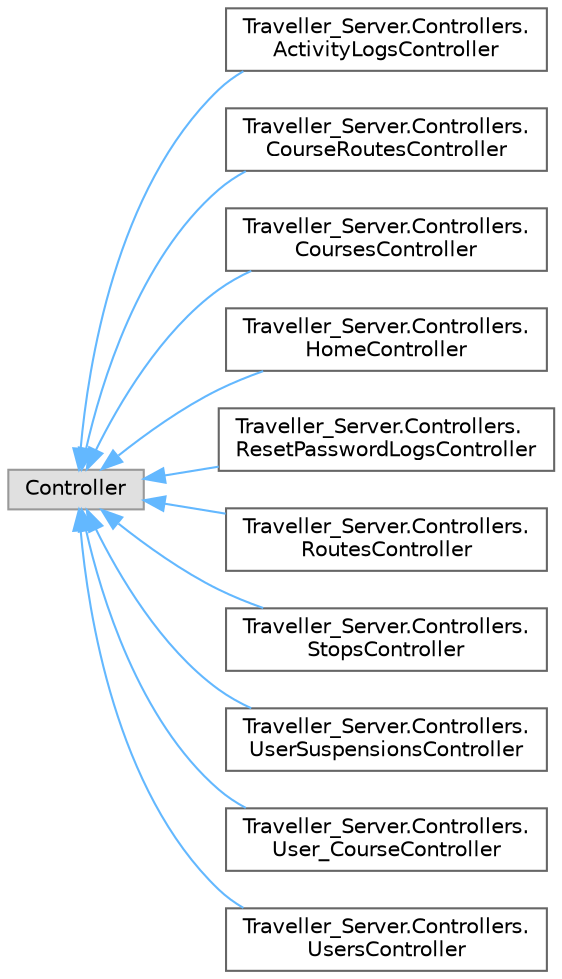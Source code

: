 digraph "Graphical Class Hierarchy"
{
 // LATEX_PDF_SIZE
  bgcolor="transparent";
  edge [fontname=Helvetica,fontsize=10,labelfontname=Helvetica,labelfontsize=10];
  node [fontname=Helvetica,fontsize=10,shape=box,height=0.2,width=0.4];
  rankdir="LR";
  Node0 [label="Controller",height=0.2,width=0.4,color="grey60", fillcolor="#E0E0E0", style="filled",tooltip=" "];
  Node0 -> Node1 [dir="back",color="steelblue1",style="solid"];
  Node1 [label="Traveller_Server.Controllers.\lActivityLogsController",height=0.2,width=0.4,color="grey40", fillcolor="white", style="filled",URL="$class_traveller___server_1_1_controllers_1_1_activity_logs_controller.html",tooltip=" "];
  Node0 -> Node2 [dir="back",color="steelblue1",style="solid"];
  Node2 [label="Traveller_Server.Controllers.\lCourseRoutesController",height=0.2,width=0.4,color="grey40", fillcolor="white", style="filled",URL="$class_traveller___server_1_1_controllers_1_1_course_routes_controller.html",tooltip=" "];
  Node0 -> Node3 [dir="back",color="steelblue1",style="solid"];
  Node3 [label="Traveller_Server.Controllers.\lCoursesController",height=0.2,width=0.4,color="grey40", fillcolor="white", style="filled",URL="$class_traveller___server_1_1_controllers_1_1_courses_controller.html",tooltip=" "];
  Node0 -> Node4 [dir="back",color="steelblue1",style="solid"];
  Node4 [label="Traveller_Server.Controllers.\lHomeController",height=0.2,width=0.4,color="grey40", fillcolor="white", style="filled",URL="$class_traveller___server_1_1_controllers_1_1_home_controller.html",tooltip=" "];
  Node0 -> Node5 [dir="back",color="steelblue1",style="solid"];
  Node5 [label="Traveller_Server.Controllers.\lResetPasswordLogsController",height=0.2,width=0.4,color="grey40", fillcolor="white", style="filled",URL="$class_traveller___server_1_1_controllers_1_1_reset_password_logs_controller.html",tooltip=" "];
  Node0 -> Node6 [dir="back",color="steelblue1",style="solid"];
  Node6 [label="Traveller_Server.Controllers.\lRoutesController",height=0.2,width=0.4,color="grey40", fillcolor="white", style="filled",URL="$class_traveller___server_1_1_controllers_1_1_routes_controller.html",tooltip=" "];
  Node0 -> Node7 [dir="back",color="steelblue1",style="solid"];
  Node7 [label="Traveller_Server.Controllers.\lStopsController",height=0.2,width=0.4,color="grey40", fillcolor="white", style="filled",URL="$class_traveller___server_1_1_controllers_1_1_stops_controller.html",tooltip=" "];
  Node0 -> Node8 [dir="back",color="steelblue1",style="solid"];
  Node8 [label="Traveller_Server.Controllers.\lUserSuspensionsController",height=0.2,width=0.4,color="grey40", fillcolor="white", style="filled",URL="$class_traveller___server_1_1_controllers_1_1_user_suspensions_controller.html",tooltip=" "];
  Node0 -> Node9 [dir="back",color="steelblue1",style="solid"];
  Node9 [label="Traveller_Server.Controllers.\lUser_CourseController",height=0.2,width=0.4,color="grey40", fillcolor="white", style="filled",URL="$class_traveller___server_1_1_controllers_1_1_user___course_controller.html",tooltip=" "];
  Node0 -> Node10 [dir="back",color="steelblue1",style="solid"];
  Node10 [label="Traveller_Server.Controllers.\lUsersController",height=0.2,width=0.4,color="grey40", fillcolor="white", style="filled",URL="$class_traveller___server_1_1_controllers_1_1_users_controller.html",tooltip=" "];
}
